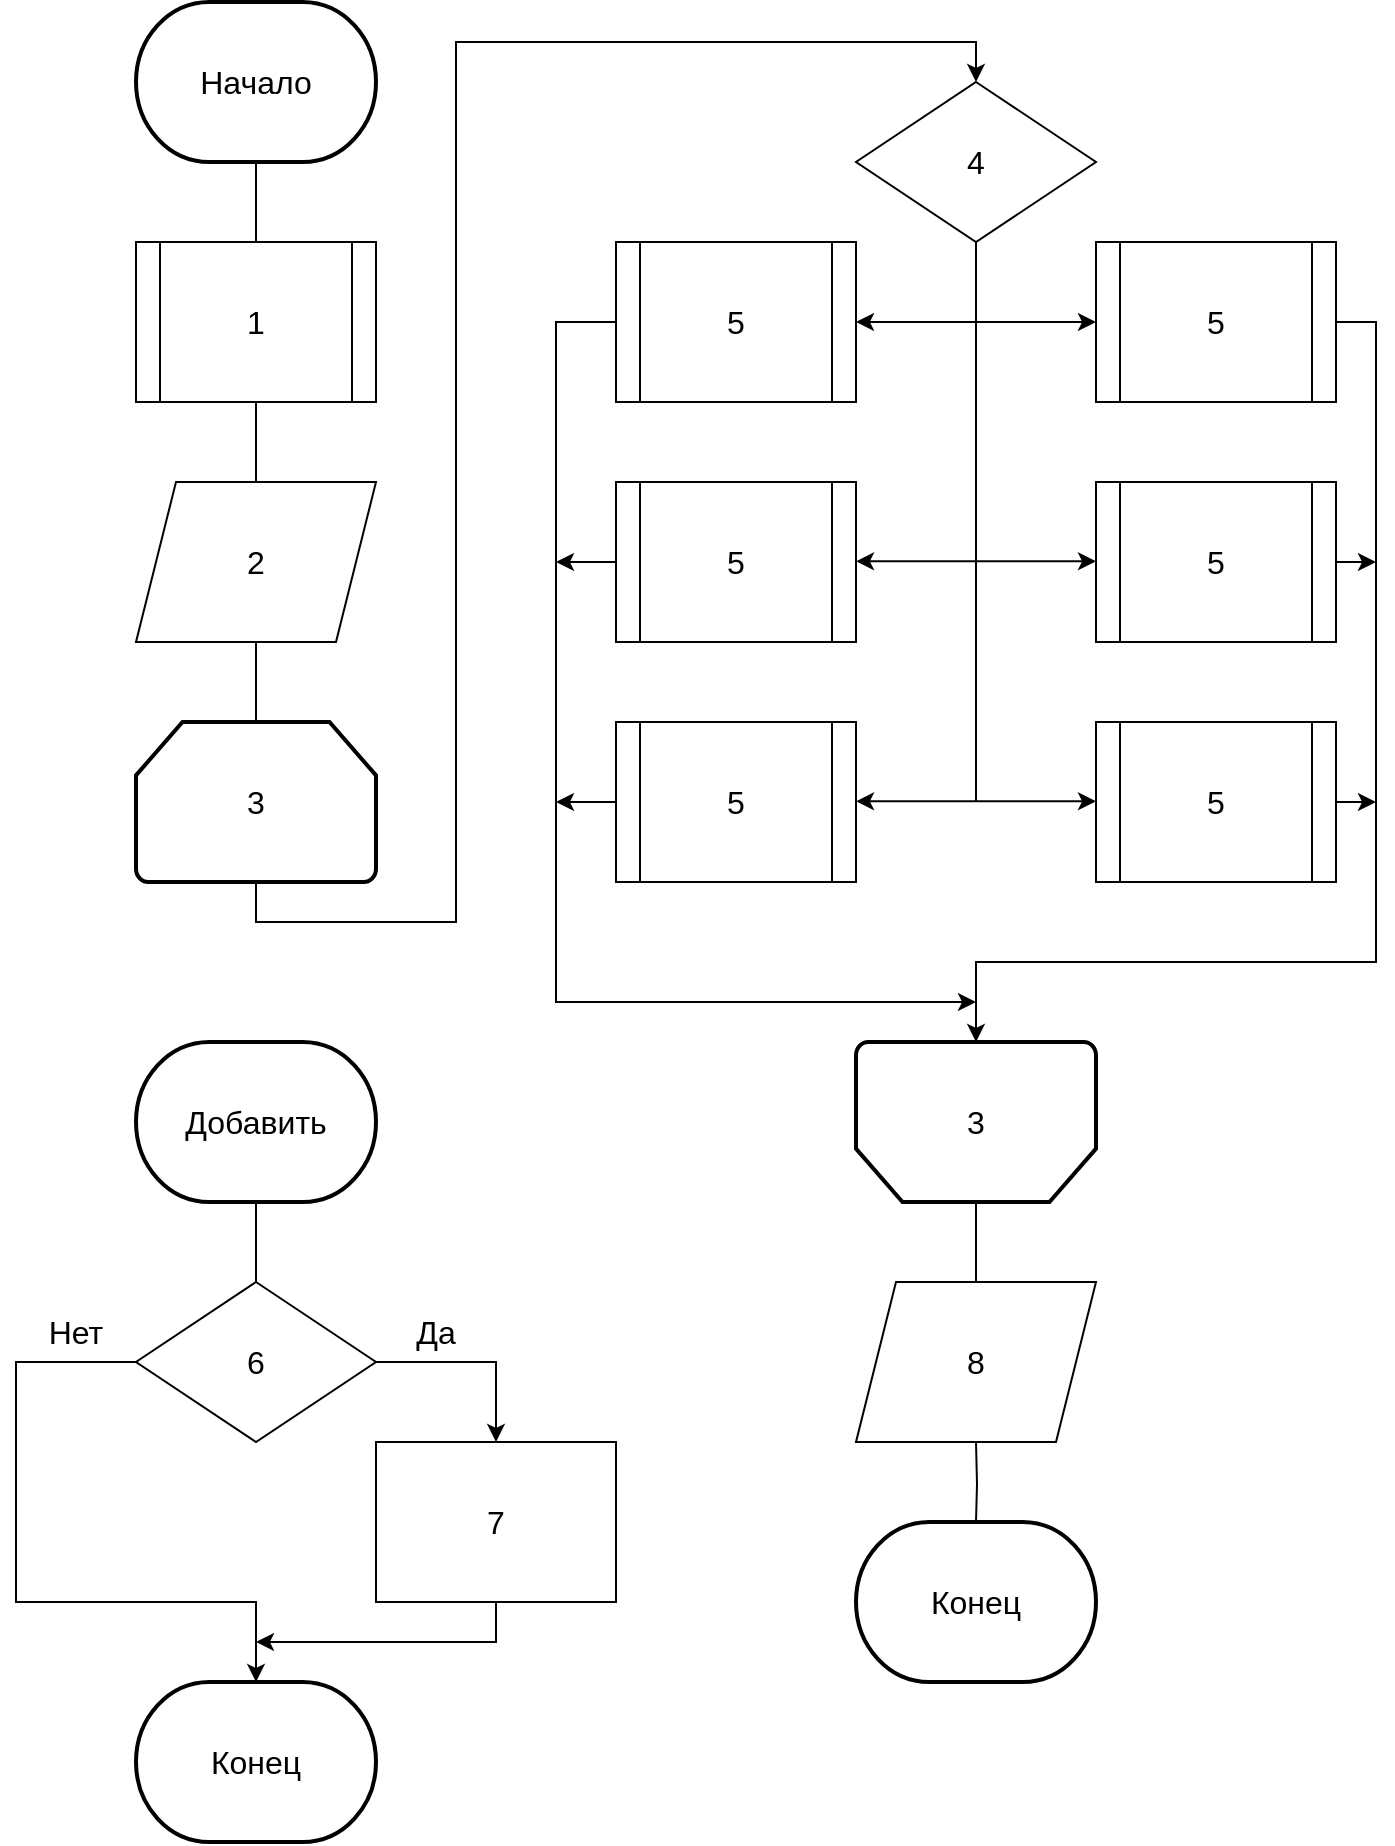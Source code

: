 <mxfile version="20.5.1" type="device"><diagram id="bapP7203xiMq4pGoNxuJ" name="Страница 1"><mxGraphModel dx="1038" dy="523" grid="1" gridSize="10" guides="1" tooltips="1" connect="1" arrows="1" fold="1" page="1" pageScale="1" pageWidth="827" pageHeight="1169" math="0" shadow="0"><root><mxCell id="0"/><mxCell id="1" parent="0"/><mxCell id="xWibM8Qsefz-QHoGnPLA-179" style="edgeStyle=orthogonalEdgeStyle;rounded=0;orthogonalLoop=1;jettySize=auto;html=1;entryX=0.5;entryY=0;entryDx=0;entryDy=0;fontSize=16;endArrow=none;endFill=0;" edge="1" parent="1" source="xWibM8Qsefz-QHoGnPLA-180"><mxGeometry relative="1" as="geometry"><mxPoint x="780" y="360" as="targetPoint"/></mxGeometry></mxCell><mxCell id="xWibM8Qsefz-QHoGnPLA-180" value="&lt;font style=&quot;font-size: 16px;&quot;&gt;Начало&lt;/font&gt;" style="strokeWidth=2;html=1;shape=mxgraph.flowchart.terminator;whiteSpace=wrap;" vertex="1" parent="1"><mxGeometry x="720" y="240" width="120" height="80" as="geometry"/></mxCell><mxCell id="xWibM8Qsefz-QHoGnPLA-194" style="edgeStyle=orthogonalEdgeStyle;rounded=0;orthogonalLoop=1;jettySize=auto;html=1;entryX=0.5;entryY=0;entryDx=0;entryDy=0;fontSize=16;endArrow=none;endFill=0;" edge="1" parent="1" source="xWibM8Qsefz-QHoGnPLA-182" target="xWibM8Qsefz-QHoGnPLA-193"><mxGeometry relative="1" as="geometry"/></mxCell><mxCell id="xWibM8Qsefz-QHoGnPLA-182" value="&lt;div&gt;1&lt;/div&gt;" style="shape=process;whiteSpace=wrap;html=1;backgroundOutline=1;fontSize=16;" vertex="1" parent="1"><mxGeometry x="720" y="360" width="120" height="80" as="geometry"/></mxCell><mxCell id="xWibM8Qsefz-QHoGnPLA-183" style="edgeStyle=orthogonalEdgeStyle;rounded=0;orthogonalLoop=1;jettySize=auto;html=1;fontSize=16;endArrow=classic;endFill=1;entryX=0.5;entryY=0;entryDx=0;entryDy=0;" edge="1" parent="1" source="xWibM8Qsefz-QHoGnPLA-184" target="xWibM8Qsefz-QHoGnPLA-196"><mxGeometry relative="1" as="geometry"><mxPoint x="980" y="360" as="targetPoint"/><Array as="points"><mxPoint x="780" y="700"/><mxPoint x="880" y="700"/><mxPoint x="880" y="260"/><mxPoint x="1140" y="260"/></Array></mxGeometry></mxCell><mxCell id="xWibM8Qsefz-QHoGnPLA-184" value="3" style="strokeWidth=2;html=1;shape=mxgraph.flowchart.loop_limit;whiteSpace=wrap;fontSize=16;" vertex="1" parent="1"><mxGeometry x="720" y="600" width="120" height="80" as="geometry"/></mxCell><mxCell id="xWibM8Qsefz-QHoGnPLA-187" style="edgeStyle=orthogonalEdgeStyle;rounded=0;orthogonalLoop=1;jettySize=auto;html=1;entryX=0.5;entryY=0;entryDx=0;entryDy=0;fontSize=16;endArrow=none;endFill=0;" edge="1" parent="1" source="xWibM8Qsefz-QHoGnPLA-188"><mxGeometry relative="1" as="geometry"><mxPoint x="1140" y="880" as="targetPoint"/></mxGeometry></mxCell><mxCell id="xWibM8Qsefz-QHoGnPLA-188" value="" style="strokeWidth=2;html=1;shape=mxgraph.flowchart.loop_limit;whiteSpace=wrap;fontSize=16;rotation=-180;" vertex="1" parent="1"><mxGeometry x="1080" y="760" width="120" height="80" as="geometry"/></mxCell><mxCell id="xWibM8Qsefz-QHoGnPLA-189" value="&lt;div&gt;3&lt;/div&gt;" style="text;html=1;strokeColor=none;fillColor=none;align=center;verticalAlign=middle;whiteSpace=wrap;rounded=0;fontSize=16;" vertex="1" parent="1"><mxGeometry x="1110" y="785" width="60" height="30" as="geometry"/></mxCell><mxCell id="xWibM8Qsefz-QHoGnPLA-190" style="edgeStyle=orthogonalEdgeStyle;rounded=0;orthogonalLoop=1;jettySize=auto;html=1;entryX=0.5;entryY=0;entryDx=0;entryDy=0;entryPerimeter=0;fontSize=16;endArrow=none;endFill=0;" edge="1" parent="1" target="xWibM8Qsefz-QHoGnPLA-191"><mxGeometry relative="1" as="geometry"><mxPoint x="1140" y="960" as="sourcePoint"/></mxGeometry></mxCell><mxCell id="xWibM8Qsefz-QHoGnPLA-191" value="&lt;font style=&quot;font-size: 16px;&quot;&gt;Конец&lt;/font&gt;" style="strokeWidth=2;html=1;shape=mxgraph.flowchart.terminator;whiteSpace=wrap;" vertex="1" parent="1"><mxGeometry x="1080" y="1000" width="120" height="80" as="geometry"/></mxCell><mxCell id="xWibM8Qsefz-QHoGnPLA-192" value="8" style="shape=parallelogram;perimeter=parallelogramPerimeter;whiteSpace=wrap;html=1;fixedSize=1;fontSize=16;" vertex="1" parent="1"><mxGeometry x="1080" y="880" width="120" height="80" as="geometry"/></mxCell><mxCell id="xWibM8Qsefz-QHoGnPLA-195" style="edgeStyle=orthogonalEdgeStyle;rounded=0;orthogonalLoop=1;jettySize=auto;html=1;entryX=0.5;entryY=0;entryDx=0;entryDy=0;entryPerimeter=0;fontSize=16;endArrow=none;endFill=0;" edge="1" parent="1" source="xWibM8Qsefz-QHoGnPLA-193" target="xWibM8Qsefz-QHoGnPLA-184"><mxGeometry relative="1" as="geometry"/></mxCell><mxCell id="xWibM8Qsefz-QHoGnPLA-193" value="2" style="shape=parallelogram;perimeter=parallelogramPerimeter;whiteSpace=wrap;html=1;fixedSize=1;fontSize=16;" vertex="1" parent="1"><mxGeometry x="720" y="480" width="120" height="80" as="geometry"/></mxCell><mxCell id="xWibM8Qsefz-QHoGnPLA-196" value="4" style="rhombus;whiteSpace=wrap;html=1;fontSize=16;" vertex="1" parent="1"><mxGeometry x="1080" y="280" width="120" height="80" as="geometry"/></mxCell><mxCell id="xWibM8Qsefz-QHoGnPLA-199" value="" style="endArrow=classic;html=1;rounded=0;fontSize=16;" edge="1" parent="1"><mxGeometry width="50" height="50" relative="1" as="geometry"><mxPoint x="1140" y="400" as="sourcePoint"/><mxPoint x="1200" y="400" as="targetPoint"/></mxGeometry></mxCell><mxCell id="xWibM8Qsefz-QHoGnPLA-203" style="edgeStyle=orthogonalEdgeStyle;rounded=0;orthogonalLoop=1;jettySize=auto;html=1;entryX=0.5;entryY=0;entryDx=0;entryDy=0;fontSize=16;endArrow=none;endFill=0;" edge="1" parent="1" source="xWibM8Qsefz-QHoGnPLA-201" target="xWibM8Qsefz-QHoGnPLA-202"><mxGeometry relative="1" as="geometry"/></mxCell><mxCell id="xWibM8Qsefz-QHoGnPLA-201" value="&lt;font style=&quot;font-size: 16px;&quot;&gt;Добавить&lt;/font&gt;" style="strokeWidth=2;html=1;shape=mxgraph.flowchart.terminator;whiteSpace=wrap;" vertex="1" parent="1"><mxGeometry x="720" y="760" width="120" height="80" as="geometry"/></mxCell><mxCell id="xWibM8Qsefz-QHoGnPLA-205" style="edgeStyle=orthogonalEdgeStyle;rounded=0;orthogonalLoop=1;jettySize=auto;html=1;entryX=0.5;entryY=0;entryDx=0;entryDy=0;fontSize=16;endArrow=classic;endFill=1;" edge="1" parent="1" source="xWibM8Qsefz-QHoGnPLA-202" target="xWibM8Qsefz-QHoGnPLA-204"><mxGeometry relative="1" as="geometry"><Array as="points"><mxPoint x="900" y="920"/></Array></mxGeometry></mxCell><mxCell id="xWibM8Qsefz-QHoGnPLA-209" style="edgeStyle=orthogonalEdgeStyle;rounded=0;orthogonalLoop=1;jettySize=auto;html=1;fontSize=16;endArrow=classic;endFill=1;entryX=0.5;entryY=0;entryDx=0;entryDy=0;entryPerimeter=0;" edge="1" parent="1" source="xWibM8Qsefz-QHoGnPLA-202" target="xWibM8Qsefz-QHoGnPLA-210"><mxGeometry relative="1" as="geometry"><mxPoint x="660.053" y="959.965" as="targetPoint"/><Array as="points"><mxPoint x="660" y="920"/><mxPoint x="660" y="1040"/><mxPoint x="780" y="1040"/></Array></mxGeometry></mxCell><mxCell id="xWibM8Qsefz-QHoGnPLA-202" value="6" style="rhombus;whiteSpace=wrap;html=1;fontSize=16;" vertex="1" parent="1"><mxGeometry x="720" y="880" width="120" height="80" as="geometry"/></mxCell><mxCell id="xWibM8Qsefz-QHoGnPLA-212" style="edgeStyle=orthogonalEdgeStyle;rounded=0;orthogonalLoop=1;jettySize=auto;html=1;fontSize=16;endArrow=classic;endFill=1;" edge="1" parent="1" source="xWibM8Qsefz-QHoGnPLA-204"><mxGeometry relative="1" as="geometry"><mxPoint x="780" y="1060" as="targetPoint"/><Array as="points"><mxPoint x="900" y="1060"/></Array></mxGeometry></mxCell><mxCell id="xWibM8Qsefz-QHoGnPLA-204" value="7" style="rounded=0;whiteSpace=wrap;html=1;fontSize=16;" vertex="1" parent="1"><mxGeometry x="840" y="960" width="120" height="80" as="geometry"/></mxCell><mxCell id="xWibM8Qsefz-QHoGnPLA-206" value="Да" style="text;html=1;strokeColor=none;fillColor=none;align=center;verticalAlign=middle;whiteSpace=wrap;rounded=0;fontSize=16;" vertex="1" parent="1"><mxGeometry x="840" y="890" width="60" height="30" as="geometry"/></mxCell><mxCell id="xWibM8Qsefz-QHoGnPLA-207" value="Нет" style="text;html=1;strokeColor=none;fillColor=none;align=center;verticalAlign=middle;whiteSpace=wrap;rounded=0;fontSize=16;" vertex="1" parent="1"><mxGeometry x="660" y="890" width="60" height="30" as="geometry"/></mxCell><mxCell id="xWibM8Qsefz-QHoGnPLA-210" value="&lt;font style=&quot;font-size: 16px;&quot;&gt;Конец&lt;/font&gt;" style="strokeWidth=2;html=1;shape=mxgraph.flowchart.terminator;whiteSpace=wrap;" vertex="1" parent="1"><mxGeometry x="720" y="1080" width="120" height="80" as="geometry"/></mxCell><mxCell id="xWibM8Qsefz-QHoGnPLA-229" style="edgeStyle=orthogonalEdgeStyle;rounded=0;orthogonalLoop=1;jettySize=auto;html=1;fontSize=16;endArrow=classic;endFill=1;entryX=0.5;entryY=1;entryDx=0;entryDy=0;entryPerimeter=0;" edge="1" parent="1" source="xWibM8Qsefz-QHoGnPLA-213" target="xWibM8Qsefz-QHoGnPLA-188"><mxGeometry relative="1" as="geometry"><mxPoint x="1320" y="730" as="targetPoint"/><Array as="points"><mxPoint x="1340" y="400"/><mxPoint x="1340" y="720"/><mxPoint x="1140" y="720"/></Array></mxGeometry></mxCell><mxCell id="xWibM8Qsefz-QHoGnPLA-213" value="5" style="shape=process;whiteSpace=wrap;html=1;backgroundOutline=1;fontSize=16;" vertex="1" parent="1"><mxGeometry x="1200" y="360" width="120" height="80" as="geometry"/></mxCell><mxCell id="xWibM8Qsefz-QHoGnPLA-214" value="" style="endArrow=classic;html=1;rounded=0;fontSize=16;" edge="1" parent="1"><mxGeometry width="50" height="50" relative="1" as="geometry"><mxPoint x="1140" y="519.67" as="sourcePoint"/><mxPoint x="1200" y="519.67" as="targetPoint"/></mxGeometry></mxCell><mxCell id="xWibM8Qsefz-QHoGnPLA-231" style="edgeStyle=orthogonalEdgeStyle;rounded=0;orthogonalLoop=1;jettySize=auto;html=1;fontSize=16;endArrow=classic;endFill=1;" edge="1" parent="1" source="xWibM8Qsefz-QHoGnPLA-215"><mxGeometry relative="1" as="geometry"><mxPoint x="1340" y="520" as="targetPoint"/></mxGeometry></mxCell><mxCell id="xWibM8Qsefz-QHoGnPLA-215" value="5" style="shape=process;whiteSpace=wrap;html=1;backgroundOutline=1;fontSize=16;" vertex="1" parent="1"><mxGeometry x="1200" y="480" width="120" height="80" as="geometry"/></mxCell><mxCell id="xWibM8Qsefz-QHoGnPLA-216" value="" style="endArrow=classic;html=1;rounded=0;fontSize=16;" edge="1" parent="1"><mxGeometry width="50" height="50" relative="1" as="geometry"><mxPoint x="1140" y="639.67" as="sourcePoint"/><mxPoint x="1200" y="639.67" as="targetPoint"/></mxGeometry></mxCell><mxCell id="xWibM8Qsefz-QHoGnPLA-233" style="edgeStyle=orthogonalEdgeStyle;rounded=0;orthogonalLoop=1;jettySize=auto;html=1;fontSize=16;endArrow=classic;endFill=1;" edge="1" parent="1" source="xWibM8Qsefz-QHoGnPLA-217"><mxGeometry relative="1" as="geometry"><mxPoint x="1340" y="640" as="targetPoint"/></mxGeometry></mxCell><mxCell id="xWibM8Qsefz-QHoGnPLA-217" value="5" style="shape=process;whiteSpace=wrap;html=1;backgroundOutline=1;fontSize=16;" vertex="1" parent="1"><mxGeometry x="1200" y="600" width="120" height="80" as="geometry"/></mxCell><mxCell id="xWibM8Qsefz-QHoGnPLA-218" value="" style="endArrow=classic;html=1;rounded=0;fontSize=16;entryX=1;entryY=0.5;entryDx=0;entryDy=0;" edge="1" parent="1" target="xWibM8Qsefz-QHoGnPLA-219"><mxGeometry width="50" height="50" relative="1" as="geometry"><mxPoint x="1140" y="400" as="sourcePoint"/><mxPoint x="1080" y="460" as="targetPoint"/></mxGeometry></mxCell><mxCell id="xWibM8Qsefz-QHoGnPLA-236" style="edgeStyle=orthogonalEdgeStyle;rounded=0;orthogonalLoop=1;jettySize=auto;html=1;fontSize=16;endArrow=classic;endFill=1;" edge="1" parent="1" source="xWibM8Qsefz-QHoGnPLA-219"><mxGeometry relative="1" as="geometry"><mxPoint x="1140" y="740" as="targetPoint"/><Array as="points"><mxPoint x="930" y="400"/><mxPoint x="930" y="740"/></Array></mxGeometry></mxCell><mxCell id="xWibM8Qsefz-QHoGnPLA-219" value="5" style="shape=process;whiteSpace=wrap;html=1;backgroundOutline=1;fontSize=16;" vertex="1" parent="1"><mxGeometry x="960" y="360" width="120" height="80" as="geometry"/></mxCell><mxCell id="xWibM8Qsefz-QHoGnPLA-238" style="edgeStyle=orthogonalEdgeStyle;rounded=0;orthogonalLoop=1;jettySize=auto;html=1;fontSize=16;endArrow=classic;endFill=1;" edge="1" parent="1" source="xWibM8Qsefz-QHoGnPLA-221"><mxGeometry relative="1" as="geometry"><mxPoint x="930" y="520" as="targetPoint"/></mxGeometry></mxCell><mxCell id="xWibM8Qsefz-QHoGnPLA-221" value="5" style="shape=process;whiteSpace=wrap;html=1;backgroundOutline=1;fontSize=16;" vertex="1" parent="1"><mxGeometry x="960" y="480" width="120" height="80" as="geometry"/></mxCell><mxCell id="xWibM8Qsefz-QHoGnPLA-240" style="edgeStyle=orthogonalEdgeStyle;rounded=0;orthogonalLoop=1;jettySize=auto;html=1;fontSize=16;endArrow=classic;endFill=1;" edge="1" parent="1" source="xWibM8Qsefz-QHoGnPLA-223"><mxGeometry relative="1" as="geometry"><mxPoint x="930" y="640" as="targetPoint"/></mxGeometry></mxCell><mxCell id="xWibM8Qsefz-QHoGnPLA-223" value="5" style="shape=process;whiteSpace=wrap;html=1;backgroundOutline=1;fontSize=16;" vertex="1" parent="1"><mxGeometry x="960" y="600" width="120" height="80" as="geometry"/></mxCell><mxCell id="xWibM8Qsefz-QHoGnPLA-224" value="" style="endArrow=classic;html=1;rounded=0;fontSize=16;entryX=1;entryY=0.5;entryDx=0;entryDy=0;" edge="1" parent="1"><mxGeometry width="50" height="50" relative="1" as="geometry"><mxPoint x="1140" y="519.67" as="sourcePoint"/><mxPoint x="1080" y="519.67" as="targetPoint"/></mxGeometry></mxCell><mxCell id="xWibM8Qsefz-QHoGnPLA-225" value="" style="endArrow=classic;html=1;rounded=0;fontSize=16;entryX=1;entryY=0.5;entryDx=0;entryDy=0;" edge="1" parent="1"><mxGeometry width="50" height="50" relative="1" as="geometry"><mxPoint x="1140" y="639.67" as="sourcePoint"/><mxPoint x="1080" y="639.67" as="targetPoint"/></mxGeometry></mxCell><mxCell id="xWibM8Qsefz-QHoGnPLA-228" value="" style="endArrow=none;html=1;rounded=0;fontSize=16;entryX=0.5;entryY=1;entryDx=0;entryDy=0;" edge="1" parent="1" target="xWibM8Qsefz-QHoGnPLA-196"><mxGeometry width="50" height="50" relative="1" as="geometry"><mxPoint x="1140" y="640" as="sourcePoint"/><mxPoint x="1160" y="670" as="targetPoint"/></mxGeometry></mxCell></root></mxGraphModel></diagram></mxfile>